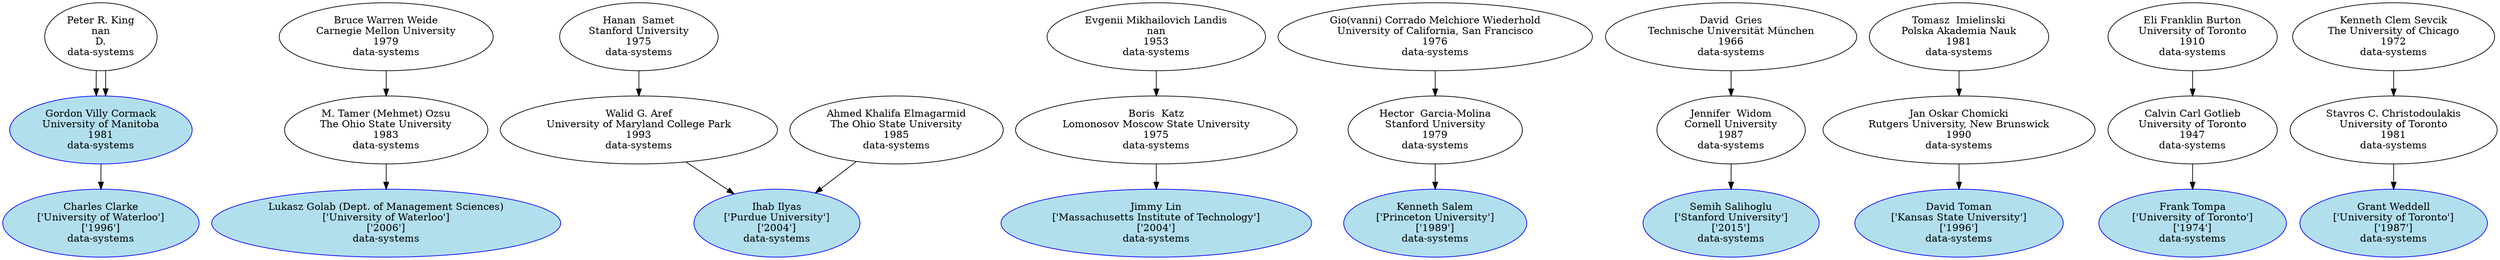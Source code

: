 digraph "Academic Genealogy for data-systems" {
	66869 [label="Charles Clarke
['University of Waterloo']
['1996']
data-systems" color=blue fillcolor=lightblue2 style=filled]
	66818 [label="Gordon Cormack
['University of Manitoba']
['1981']
data-systems" color=blue fillcolor=lightblue2 style=filled]
	102378 [label="Lukasz Golab (Dept. of Management Sciences)
['University of Waterloo']
['2006']
data-systems" color=blue fillcolor=lightblue2 style=filled]
	125917 [label="Ihab Ilyas
['Purdue University']
['2004']
data-systems" color=blue fillcolor=lightblue2 style=filled]
	0 [label="Jimmy Lin
['Massachusetts Institute of Technology']
['2004']
data-systems" color=blue fillcolor=lightblue2 style=filled]
	66887 [label="Kenneth Salem
['Princeton University']
['1989']
data-systems" color=blue fillcolor=lightblue2 style=filled]
	286451 [label="Semih Salihoglu
['Stanford University']
['2015']
data-systems" color=blue fillcolor=lightblue2 style=filled]
	70807 [label="David Toman
['Kansas State University']
['1996']
data-systems" color=blue fillcolor=lightblue2 style=filled]
	66879 [label="Frank Tompa
['University of Toronto']
['1974']
data-systems" color=blue fillcolor=lightblue2 style=filled]
	66877 [label="Grant Weddell
['University of Toronto']
['1987']
data-systems" color=blue fillcolor=lightblue2 style=filled]
	66818 [label="Gordon Villy Cormack
University of Manitoba
1981
data-systems"]
	80823 [label="Peter R. King
nan
D.
data-systems"]
	72390 [label="M. Tamer (Mehmet) Ozsu
The Ohio State University
1983
data-systems"]
	117312 [label="Walid G. Aref
University of Maryland College Park
1993
data-systems"]
	96256 [label="Ahmed Khalifa Elmagarmid
The Ohio State University
1985
data-systems"]
	176620 [label="Boris  Katz
Lomonosov Moscow State University
1975
data-systems"]
	70978 [label="Hector  Garcia-Molina
Stanford University
1979
data-systems"]
	70979 [label="Jennifer  Widom
Cornell University
1987
data-systems"]
	70371 [label="Jan Oskar Chomicki
Rutgers University, New Brunswick
1990
data-systems"]
	24934 [label="Calvin Carl Gotlieb
University of Toronto
1947
data-systems"]
	79993 [label="Stavros C. Christodoulakis
University of Toronto
1981
data-systems"]
	79360 [label="Bruce Warren Weide
Carnegie Mellon University
1979
data-systems"]
	41489 [label="Hanan  Samet
Stanford University
1975
data-systems"]
	76951 [label="Evgenii Mikhailovich Landis
nan
1953
data-systems"]
	70996 [label="Gio(vanni) Corrado Melchiore Wiederhold
University of California, San Francisco
1976
data-systems"]
	22781 [label="David  Gries
Technische Universität München
1966
data-systems"]
	70225 [label="Tomasz  Imielinski
Polska Akademia Nauk
1981
data-systems"]
	16275 [label="Eli Franklin Burton
University of Toronto
1910
data-systems"]
	66903 [label="Kenneth Clem Sevcik
The University of Chicago
1972
data-systems"]
	66818 -> 66869
	80823 -> 66818
	72390 -> 102378
	117312 -> 125917
	96256 -> 125917
	176620 -> 0
	70978 -> 66887
	70979 -> 286451
	70371 -> 70807
	24934 -> 66879
	79993 -> 66877
	80823 -> 66818
	79360 -> 72390
	41489 -> 117312
	76951 -> 176620
	70996 -> 70978
	22781 -> 70979
	70225 -> 70371
	16275 -> 24934
	66903 -> 79993
}

